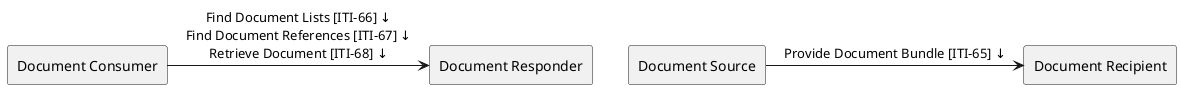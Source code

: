 @startuml
agent "Document Source" as DocumentSource
agent "Document Consumer" as DocumentConsumer
agent "Document Responder" as DocumentResponder
agent "Document Recipient" as DocumentRecipient
DocumentConsumer -> DocumentResponder : "Find Document Lists [ITI-66] ↓\nFind Document References [ITI-67] ↓\nRetrieve Document [ITI-68] ↓"
DocumentSource -> DocumentRecipient : "Provide Document Bundle [ITI-65] ↓"
@enduml
